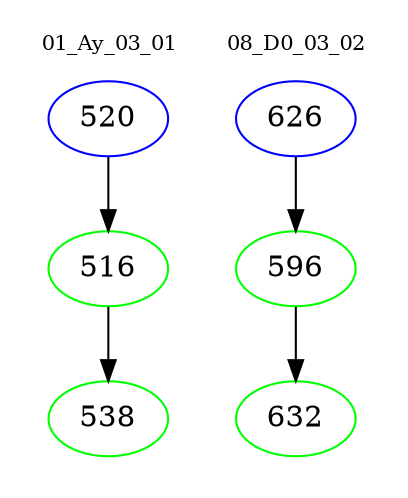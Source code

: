 digraph{
subgraph cluster_0 {
color = white
label = "01_Ay_03_01";
fontsize=10;
T0_520 [label="520", color="blue"]
T0_520 -> T0_516 [color="black"]
T0_516 [label="516", color="green"]
T0_516 -> T0_538 [color="black"]
T0_538 [label="538", color="green"]
}
subgraph cluster_1 {
color = white
label = "08_D0_03_02";
fontsize=10;
T1_626 [label="626", color="blue"]
T1_626 -> T1_596 [color="black"]
T1_596 [label="596", color="green"]
T1_596 -> T1_632 [color="black"]
T1_632 [label="632", color="green"]
}
}
